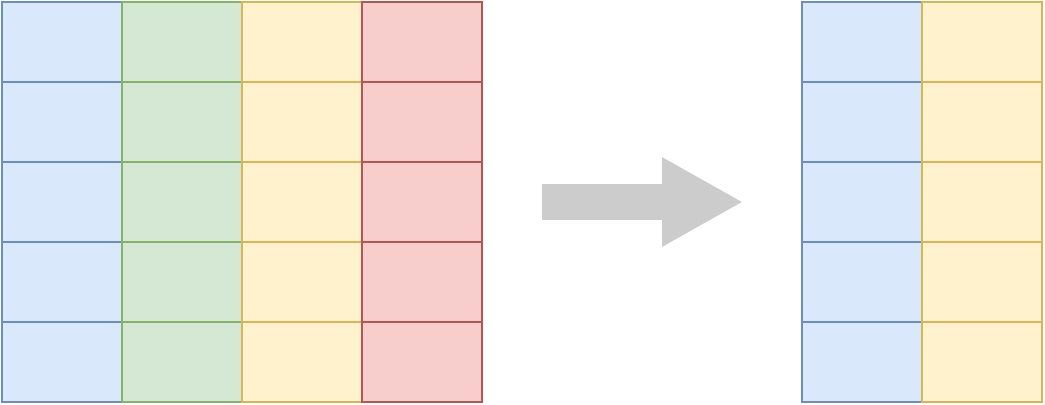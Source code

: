 <mxfile version="13.6.5" type="google"><diagram id="eAKZDhbyrOyP7cdwRSnv" name="Page-1"><mxGraphModel dx="1554" dy="849" grid="1" gridSize="10" guides="1" tooltips="1" connect="1" arrows="1" fold="1" page="1" pageScale="1" pageWidth="850" pageHeight="1100" math="0" shadow="0"><root><mxCell id="0"/><mxCell id="1" parent="0"/><mxCell id="VWwb-h3mht4uzt4C9TT1-22" value="" style="html=1;shadow=0;dashed=0;align=center;verticalAlign=middle;shape=mxgraph.arrows2.arrow;dy=0.6;dx=40;notch=0;fontColor=#333333;strokeColor=none;fillColor=#CCCCCC;" parent="1" vertex="1"><mxGeometry x="330" y="137.5" width="100" height="45" as="geometry"/></mxCell><mxCell id="dc1JIEfuQ0kMywxQzsZj-1" value="" style="shape=table;html=1;whiteSpace=wrap;startSize=0;container=1;collapsible=0;childLayout=tableLayout;" parent="1" vertex="1"><mxGeometry x="60" y="60" width="240" height="200" as="geometry"/></mxCell><mxCell id="dc1JIEfuQ0kMywxQzsZj-2" value="" style="shape=partialRectangle;html=1;whiteSpace=wrap;collapsible=0;dropTarget=0;pointerEvents=0;fillColor=none;top=0;left=0;bottom=0;right=0;points=[[0,0.5],[1,0.5]];portConstraint=eastwest;" parent="dc1JIEfuQ0kMywxQzsZj-1" vertex="1"><mxGeometry width="240" height="40" as="geometry"/></mxCell><mxCell id="dc1JIEfuQ0kMywxQzsZj-3" value="" style="shape=partialRectangle;html=1;whiteSpace=wrap;connectable=0;fillColor=#dae8fc;top=1;left=1;bottom=1;right=1;overflow=hidden;strokeColor=#6c8ebf;" parent="dc1JIEfuQ0kMywxQzsZj-2" vertex="1"><mxGeometry width="60" height="40" as="geometry"/></mxCell><mxCell id="dc1JIEfuQ0kMywxQzsZj-4" value="" style="shape=partialRectangle;html=1;whiteSpace=wrap;connectable=0;fillColor=#d5e8d4;top=1;left=1;bottom=1;right=1;overflow=hidden;strokeColor=#82b366;" parent="dc1JIEfuQ0kMywxQzsZj-2" vertex="1"><mxGeometry x="60" width="60" height="40" as="geometry"/></mxCell><mxCell id="dc1JIEfuQ0kMywxQzsZj-5" value="" style="shape=partialRectangle;html=1;whiteSpace=wrap;connectable=0;fillColor=#fff2cc;top=1;left=1;bottom=1;right=1;overflow=hidden;strokeColor=#d6b656;" parent="dc1JIEfuQ0kMywxQzsZj-2" vertex="1"><mxGeometry x="120" width="60" height="40" as="geometry"/></mxCell><mxCell id="dc1JIEfuQ0kMywxQzsZj-22" style="shape=partialRectangle;html=1;whiteSpace=wrap;connectable=0;fillColor=#f8cecc;top=1;left=1;bottom=1;right=1;overflow=hidden;strokeColor=#b85450;" parent="dc1JIEfuQ0kMywxQzsZj-2" vertex="1"><mxGeometry x="180" width="60" height="40" as="geometry"/></mxCell><mxCell id="dc1JIEfuQ0kMywxQzsZj-6" value="" style="shape=partialRectangle;html=1;whiteSpace=wrap;collapsible=0;dropTarget=0;pointerEvents=0;fillColor=none;top=0;left=0;bottom=0;right=0;points=[[0,0.5],[1,0.5]];portConstraint=eastwest;" parent="dc1JIEfuQ0kMywxQzsZj-1" vertex="1"><mxGeometry y="40" width="240" height="40" as="geometry"/></mxCell><mxCell id="dc1JIEfuQ0kMywxQzsZj-7" value="" style="shape=partialRectangle;html=1;whiteSpace=wrap;connectable=0;fillColor=#dae8fc;top=1;left=1;bottom=1;right=1;overflow=hidden;strokeColor=#6c8ebf;" parent="dc1JIEfuQ0kMywxQzsZj-6" vertex="1"><mxGeometry width="60" height="40" as="geometry"/></mxCell><mxCell id="dc1JIEfuQ0kMywxQzsZj-8" value="" style="shape=partialRectangle;html=1;whiteSpace=wrap;connectable=0;fillColor=#d5e8d4;top=1;left=1;bottom=1;right=1;overflow=hidden;strokeColor=#82b366;" parent="dc1JIEfuQ0kMywxQzsZj-6" vertex="1"><mxGeometry x="60" width="60" height="40" as="geometry"/></mxCell><mxCell id="dc1JIEfuQ0kMywxQzsZj-9" value="" style="shape=partialRectangle;html=1;whiteSpace=wrap;connectable=0;fillColor=#fff2cc;top=1;left=1;bottom=1;right=1;overflow=hidden;strokeColor=#d6b656;" parent="dc1JIEfuQ0kMywxQzsZj-6" vertex="1"><mxGeometry x="120" width="60" height="40" as="geometry"/></mxCell><mxCell id="dc1JIEfuQ0kMywxQzsZj-23" style="shape=partialRectangle;html=1;whiteSpace=wrap;connectable=0;fillColor=#f8cecc;top=1;left=1;bottom=1;right=1;overflow=hidden;strokeColor=#b85450;" parent="dc1JIEfuQ0kMywxQzsZj-6" vertex="1"><mxGeometry x="180" width="60" height="40" as="geometry"/></mxCell><mxCell id="dc1JIEfuQ0kMywxQzsZj-10" value="" style="shape=partialRectangle;html=1;whiteSpace=wrap;collapsible=0;dropTarget=0;pointerEvents=0;fillColor=#dae8fc;top=1;left=1;bottom=1;right=1;points=[[0,0.5],[1,0.5]];portConstraint=eastwest;strokeColor=#6c8ebf;" parent="dc1JIEfuQ0kMywxQzsZj-1" vertex="1"><mxGeometry y="80" width="240" height="40" as="geometry"/></mxCell><mxCell id="dc1JIEfuQ0kMywxQzsZj-11" value="" style="shape=partialRectangle;html=1;whiteSpace=wrap;connectable=0;fillColor=#dae8fc;top=1;left=1;bottom=1;right=1;overflow=hidden;strokeColor=#6c8ebf;" parent="dc1JIEfuQ0kMywxQzsZj-10" vertex="1"><mxGeometry width="60" height="40" as="geometry"/></mxCell><mxCell id="dc1JIEfuQ0kMywxQzsZj-12" value="" style="shape=partialRectangle;html=1;whiteSpace=wrap;connectable=0;fillColor=#d5e8d4;top=1;left=1;bottom=1;right=1;overflow=hidden;strokeColor=#82b366;" parent="dc1JIEfuQ0kMywxQzsZj-10" vertex="1"><mxGeometry x="60" width="60" height="40" as="geometry"/></mxCell><mxCell id="dc1JIEfuQ0kMywxQzsZj-13" value="" style="shape=partialRectangle;html=1;whiteSpace=wrap;connectable=0;fillColor=#fff2cc;top=1;left=1;bottom=1;right=1;overflow=hidden;strokeColor=#d6b656;" parent="dc1JIEfuQ0kMywxQzsZj-10" vertex="1"><mxGeometry x="120" width="60" height="40" as="geometry"/></mxCell><mxCell id="dc1JIEfuQ0kMywxQzsZj-24" style="shape=partialRectangle;html=1;whiteSpace=wrap;connectable=0;fillColor=#f8cecc;top=1;left=1;bottom=1;right=1;overflow=hidden;strokeColor=#b85450;" parent="dc1JIEfuQ0kMywxQzsZj-10" vertex="1"><mxGeometry x="180" width="60" height="40" as="geometry"/></mxCell><mxCell id="dc1JIEfuQ0kMywxQzsZj-14" value="" style="shape=partialRectangle;html=1;whiteSpace=wrap;collapsible=0;dropTarget=0;pointerEvents=0;fillColor=none;top=0;left=0;bottom=0;right=0;points=[[0,0.5],[1,0.5]];portConstraint=eastwest;" parent="dc1JIEfuQ0kMywxQzsZj-1" vertex="1"><mxGeometry y="120" width="240" height="40" as="geometry"/></mxCell><mxCell id="dc1JIEfuQ0kMywxQzsZj-15" value="" style="shape=partialRectangle;html=1;whiteSpace=wrap;connectable=0;fillColor=#dae8fc;top=1;left=1;bottom=1;right=1;overflow=hidden;strokeColor=#6c8ebf;" parent="dc1JIEfuQ0kMywxQzsZj-14" vertex="1"><mxGeometry width="60" height="40" as="geometry"/></mxCell><mxCell id="dc1JIEfuQ0kMywxQzsZj-16" value="" style="shape=partialRectangle;html=1;whiteSpace=wrap;connectable=0;fillColor=#d5e8d4;top=1;left=1;bottom=1;right=1;overflow=hidden;strokeColor=#82b366;" parent="dc1JIEfuQ0kMywxQzsZj-14" vertex="1"><mxGeometry x="60" width="60" height="40" as="geometry"/></mxCell><mxCell id="dc1JIEfuQ0kMywxQzsZj-17" value="" style="shape=partialRectangle;html=1;whiteSpace=wrap;connectable=0;fillColor=#fff2cc;top=1;left=1;bottom=1;right=1;overflow=hidden;strokeColor=#d6b656;" parent="dc1JIEfuQ0kMywxQzsZj-14" vertex="1"><mxGeometry x="120" width="60" height="40" as="geometry"/></mxCell><mxCell id="dc1JIEfuQ0kMywxQzsZj-25" style="shape=partialRectangle;html=1;whiteSpace=wrap;connectable=0;fillColor=#f8cecc;top=1;left=1;bottom=1;right=1;overflow=hidden;strokeColor=#b85450;" parent="dc1JIEfuQ0kMywxQzsZj-14" vertex="1"><mxGeometry x="180" width="60" height="40" as="geometry"/></mxCell><mxCell id="dc1JIEfuQ0kMywxQzsZj-18" value="" style="shape=partialRectangle;html=1;whiteSpace=wrap;collapsible=0;dropTarget=0;pointerEvents=0;fillColor=none;top=0;left=0;bottom=0;right=0;points=[[0,0.5],[1,0.5]];portConstraint=eastwest;" parent="dc1JIEfuQ0kMywxQzsZj-1" vertex="1"><mxGeometry y="160" width="240" height="40" as="geometry"/></mxCell><mxCell id="dc1JIEfuQ0kMywxQzsZj-19" value="" style="shape=partialRectangle;html=1;whiteSpace=wrap;connectable=0;fillColor=#dae8fc;top=1;left=1;bottom=1;right=1;overflow=hidden;strokeColor=#6c8ebf;" parent="dc1JIEfuQ0kMywxQzsZj-18" vertex="1"><mxGeometry width="60" height="40" as="geometry"/></mxCell><mxCell id="dc1JIEfuQ0kMywxQzsZj-20" value="" style="shape=partialRectangle;html=1;whiteSpace=wrap;connectable=0;fillColor=#d5e8d4;top=1;left=1;bottom=1;right=1;overflow=hidden;strokeColor=#82b366;" parent="dc1JIEfuQ0kMywxQzsZj-18" vertex="1"><mxGeometry x="60" width="60" height="40" as="geometry"/></mxCell><mxCell id="dc1JIEfuQ0kMywxQzsZj-21" value="" style="shape=partialRectangle;html=1;whiteSpace=wrap;connectable=0;fillColor=#fff2cc;top=1;left=1;bottom=1;right=1;overflow=hidden;strokeColor=#d6b656;" parent="dc1JIEfuQ0kMywxQzsZj-18" vertex="1"><mxGeometry x="120" width="60" height="40" as="geometry"/></mxCell><mxCell id="dc1JIEfuQ0kMywxQzsZj-26" style="shape=partialRectangle;html=1;whiteSpace=wrap;connectable=0;fillColor=#f8cecc;top=1;left=1;bottom=1;right=1;overflow=hidden;strokeColor=#b85450;" parent="dc1JIEfuQ0kMywxQzsZj-18" vertex="1"><mxGeometry x="180" width="60" height="40" as="geometry"/></mxCell><mxCell id="VWwb-h3mht4uzt4C9TT1-1" value="" style="shape=table;html=1;whiteSpace=wrap;startSize=0;container=1;collapsible=0;childLayout=tableLayout;" parent="1" vertex="1"><mxGeometry x="460" y="60" width="120" height="200" as="geometry"/></mxCell><mxCell id="VWwb-h3mht4uzt4C9TT1-2" value="" style="shape=partialRectangle;html=1;whiteSpace=wrap;collapsible=0;dropTarget=0;pointerEvents=0;fillColor=none;top=0;left=0;bottom=0;right=0;points=[[0,0.5],[1,0.5]];portConstraint=eastwest;" parent="VWwb-h3mht4uzt4C9TT1-1" vertex="1"><mxGeometry width="120" height="40" as="geometry"/></mxCell><mxCell id="VWwb-h3mht4uzt4C9TT1-3" value="" style="shape=partialRectangle;html=1;whiteSpace=wrap;connectable=0;fillColor=#dae8fc;top=1;left=1;bottom=1;right=1;overflow=hidden;strokeColor=#6c8ebf;" parent="VWwb-h3mht4uzt4C9TT1-2" vertex="1"><mxGeometry width="60" height="40" as="geometry"/></mxCell><mxCell id="VWwb-h3mht4uzt4C9TT1-5" value="" style="shape=partialRectangle;html=1;whiteSpace=wrap;connectable=0;fillColor=#fff2cc;top=1;left=1;bottom=1;right=1;overflow=hidden;strokeColor=#d6b656;" parent="VWwb-h3mht4uzt4C9TT1-2" vertex="1"><mxGeometry x="60" width="60" height="40" as="geometry"/></mxCell><mxCell id="VWwb-h3mht4uzt4C9TT1-14" value="" style="shape=partialRectangle;html=1;whiteSpace=wrap;collapsible=0;dropTarget=0;pointerEvents=0;fillColor=none;top=0;left=0;bottom=0;right=0;points=[[0,0.5],[1,0.5]];portConstraint=eastwest;" parent="VWwb-h3mht4uzt4C9TT1-1" vertex="1"><mxGeometry y="40" width="120" height="40" as="geometry"/></mxCell><mxCell id="VWwb-h3mht4uzt4C9TT1-15" value="" style="shape=partialRectangle;html=1;whiteSpace=wrap;connectable=0;fillColor=#dae8fc;top=1;left=1;bottom=1;right=1;overflow=hidden;strokeColor=#6c8ebf;" parent="VWwb-h3mht4uzt4C9TT1-14" vertex="1"><mxGeometry width="60" height="40" as="geometry"/></mxCell><mxCell id="VWwb-h3mht4uzt4C9TT1-17" value="" style="shape=partialRectangle;html=1;whiteSpace=wrap;connectable=0;fillColor=#fff2cc;top=1;left=1;bottom=1;right=1;overflow=hidden;strokeColor=#d6b656;" parent="VWwb-h3mht4uzt4C9TT1-14" vertex="1"><mxGeometry x="60" width="60" height="40" as="geometry"/></mxCell><mxCell id="VWwb-h3mht4uzt4C9TT1-6" value="" style="shape=partialRectangle;html=1;whiteSpace=wrap;collapsible=0;dropTarget=0;pointerEvents=0;fillColor=#dae8fc;top=1;left=1;bottom=1;right=1;points=[[0,0.5],[1,0.5]];portConstraint=eastwest;strokeColor=#6c8ebf;" parent="VWwb-h3mht4uzt4C9TT1-1" vertex="1"><mxGeometry y="80" width="120" height="40" as="geometry"/></mxCell><mxCell id="VWwb-h3mht4uzt4C9TT1-7" value="" style="shape=partialRectangle;html=1;whiteSpace=wrap;connectable=0;fillColor=#dae8fc;top=1;left=1;bottom=1;right=1;overflow=hidden;strokeColor=#6c8ebf;" parent="VWwb-h3mht4uzt4C9TT1-6" vertex="1"><mxGeometry width="60" height="40" as="geometry"/></mxCell><mxCell id="VWwb-h3mht4uzt4C9TT1-9" value="" style="shape=partialRectangle;html=1;whiteSpace=wrap;connectable=0;fillColor=#fff2cc;top=1;left=1;bottom=1;right=1;overflow=hidden;strokeColor=#d6b656;" parent="VWwb-h3mht4uzt4C9TT1-6" vertex="1"><mxGeometry x="60" width="60" height="40" as="geometry"/></mxCell><mxCell id="VWwb-h3mht4uzt4C9TT1-10" value="" style="shape=partialRectangle;html=1;whiteSpace=wrap;collapsible=0;dropTarget=0;pointerEvents=0;fillColor=none;top=0;left=0;bottom=0;right=0;points=[[0,0.5],[1,0.5]];portConstraint=eastwest;" parent="VWwb-h3mht4uzt4C9TT1-1" vertex="1"><mxGeometry y="120" width="120" height="40" as="geometry"/></mxCell><mxCell id="VWwb-h3mht4uzt4C9TT1-11" value="" style="shape=partialRectangle;html=1;whiteSpace=wrap;connectable=0;fillColor=#dae8fc;top=1;left=1;bottom=1;right=1;overflow=hidden;strokeColor=#6c8ebf;" parent="VWwb-h3mht4uzt4C9TT1-10" vertex="1"><mxGeometry width="60" height="40" as="geometry"/></mxCell><mxCell id="VWwb-h3mht4uzt4C9TT1-13" value="" style="shape=partialRectangle;html=1;whiteSpace=wrap;connectable=0;fillColor=#fff2cc;top=1;left=1;bottom=1;right=1;overflow=hidden;strokeColor=#d6b656;" parent="VWwb-h3mht4uzt4C9TT1-10" vertex="1"><mxGeometry x="60" width="60" height="40" as="geometry"/></mxCell><mxCell id="VWwb-h3mht4uzt4C9TT1-18" value="" style="shape=partialRectangle;html=1;whiteSpace=wrap;collapsible=0;dropTarget=0;pointerEvents=0;fillColor=none;top=0;left=0;bottom=0;right=0;points=[[0,0.5],[1,0.5]];portConstraint=eastwest;" parent="VWwb-h3mht4uzt4C9TT1-1" vertex="1"><mxGeometry y="160" width="120" height="40" as="geometry"/></mxCell><mxCell id="VWwb-h3mht4uzt4C9TT1-19" value="" style="shape=partialRectangle;html=1;whiteSpace=wrap;connectable=0;fillColor=#dae8fc;top=1;left=1;bottom=1;right=1;overflow=hidden;strokeColor=#6c8ebf;" parent="VWwb-h3mht4uzt4C9TT1-18" vertex="1"><mxGeometry width="60" height="40" as="geometry"/></mxCell><mxCell id="VWwb-h3mht4uzt4C9TT1-21" value="" style="shape=partialRectangle;html=1;whiteSpace=wrap;connectable=0;fillColor=#fff2cc;top=1;left=1;bottom=1;right=1;overflow=hidden;strokeColor=#d6b656;" parent="VWwb-h3mht4uzt4C9TT1-18" vertex="1"><mxGeometry x="60" width="60" height="40" as="geometry"/></mxCell></root></mxGraphModel></diagram></mxfile>